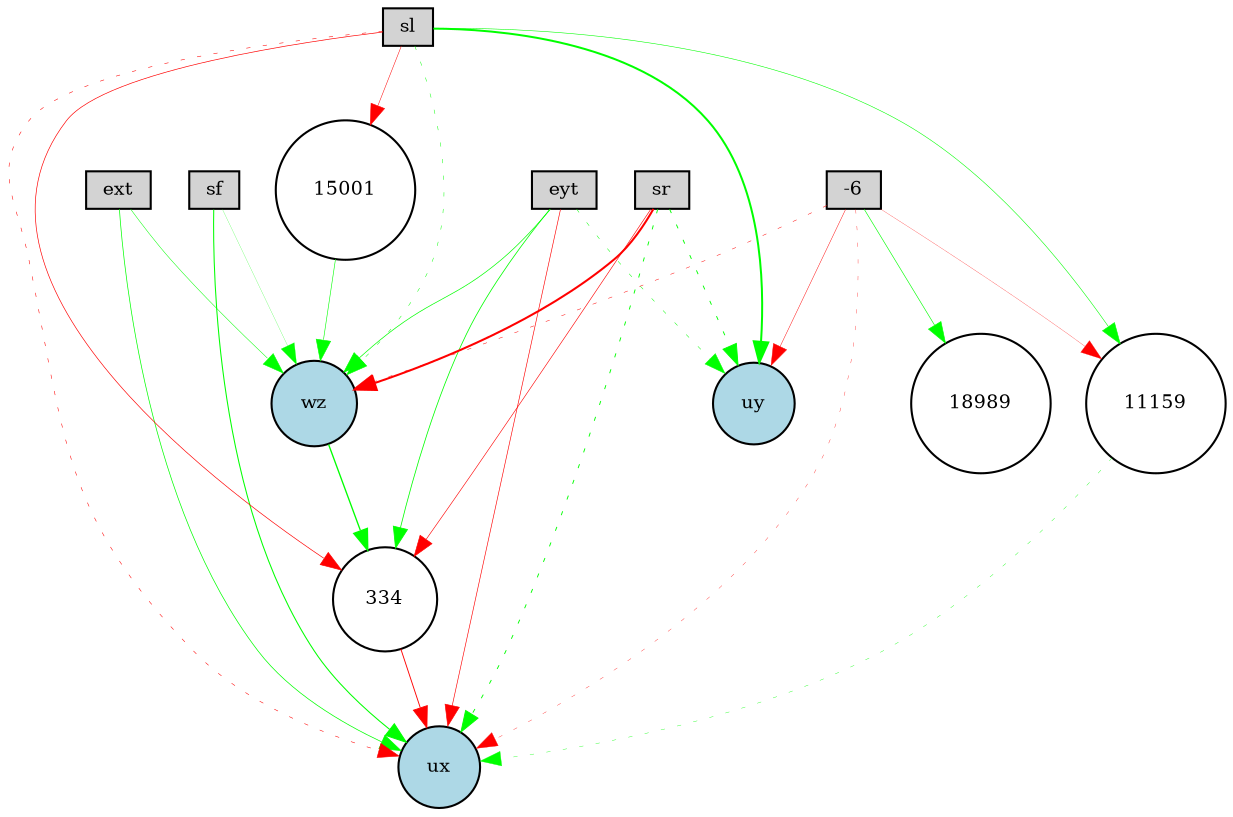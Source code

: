 digraph {
	node [fontsize=9 height=0.2 shape=circle width=0.2]
	ext [fillcolor=lightgray shape=box style=filled]
	eyt [fillcolor=lightgray shape=box style=filled]
	sf [fillcolor=lightgray shape=box style=filled]
	sl [fillcolor=lightgray shape=box style=filled]
	sr [fillcolor=lightgray shape=box style=filled]
	-6 [fillcolor=lightgray shape=box style=filled]
	ux [fillcolor=lightblue style=filled]
	uy [fillcolor=lightblue style=filled]
	wz [fillcolor=lightblue style=filled]
	18989 [fillcolor=white style=filled]
	334 [fillcolor=white style=filled]
	11159 [fillcolor=white style=filled]
	15001 [fillcolor=white style=filled]
	sr -> ux [color=green penwidth=0.4402021999870195 style=dotted]
	11159 -> ux [color=green penwidth=0.17480904097211847 style=dotted]
	ext -> wz [color=green penwidth=0.23900137551456396 style=solid]
	ext -> ux [color=green penwidth=0.3443340158729258 style=solid]
	sr -> 334 [color=red penwidth=0.29239643180974584 style=solid]
	sl -> 11159 [color=green penwidth=0.26736552740419195 style=solid]
	eyt -> wz [color=green penwidth=0.3328007445047366 style=solid]
	sl -> wz [color=green penwidth=0.22734327544143404 style=dotted]
	334 -> ux [color=red penwidth=0.43684043126163496 style=solid]
	sl -> ux [color=red penwidth=0.25924295814331727 style=dotted]
	-6 -> 18989 [color=green penwidth=0.2967800159484826 style=solid]
	wz -> 334 [color=green penwidth=0.6401219534015401 style=solid]
	sl -> 15001 [color=red penwidth=0.2384541579233746 style=solid]
	eyt -> ux [color=red penwidth=0.3047300593496938 style=solid]
	eyt -> uy [color=green penwidth=0.23233089656838 style=dotted]
	sr -> uy [color=green penwidth=0.4366138364807154 style=dotted]
	-6 -> uy [color=red penwidth=0.21523687563739113 style=solid]
	eyt -> 334 [color=green penwidth=0.37726660190401584 style=solid]
	-6 -> 11159 [color=red penwidth=0.12102759410361497 style=solid]
	-6 -> ux [color=red penwidth=0.15841049507177388 style=dotted]
	sf -> ux [color=green penwidth=0.49999887689491507 style=solid]
	-6 -> wz [color=red penwidth=0.22697248460872416 style=dotted]
	sf -> wz [color=green penwidth=0.10220398020158174 style=solid]
	sl -> 334 [color=red penwidth=0.3182732588320786 style=solid]
	15001 -> wz [color=green penwidth=0.28598725032388894 style=solid]
	sl -> uy [color=green penwidth=0.9647309892731878 style=solid]
	sr -> wz [color=red penwidth=0.9840537086505275 style=solid]
}
